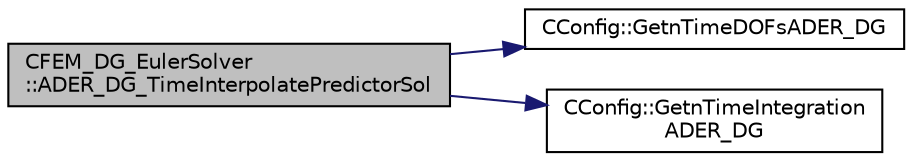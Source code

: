 digraph "CFEM_DG_EulerSolver::ADER_DG_TimeInterpolatePredictorSol"
{
 // LATEX_PDF_SIZE
  edge [fontname="Helvetica",fontsize="10",labelfontname="Helvetica",labelfontsize="10"];
  node [fontname="Helvetica",fontsize="10",shape=record];
  rankdir="LR";
  Node1 [label="CFEM_DG_EulerSolver\l::ADER_DG_TimeInterpolatePredictorSol",height=0.2,width=0.4,color="black", fillcolor="grey75", style="filled", fontcolor="black",tooltip="Function, which interpolates the predictor solution of ADER-DG to the time value that corresponds to ..."];
  Node1 -> Node2 [color="midnightblue",fontsize="10",style="solid",fontname="Helvetica"];
  Node2 [label="CConfig::GetnTimeDOFsADER_DG",height=0.2,width=0.4,color="black", fillcolor="white", style="filled",URL="$classCConfig.html#aafef6383db26beffe0b0379d349cdf1b",tooltip="Get the number time DOFs for ADER-DG."];
  Node1 -> Node3 [color="midnightblue",fontsize="10",style="solid",fontname="Helvetica"];
  Node3 [label="CConfig::GetnTimeIntegration\lADER_DG",height=0.2,width=0.4,color="black", fillcolor="white", style="filled",URL="$classCConfig.html#aa432bc27281cf5258b0a7ad68c814f4f",tooltip="Get the number time integration points for ADER-DG."];
}
